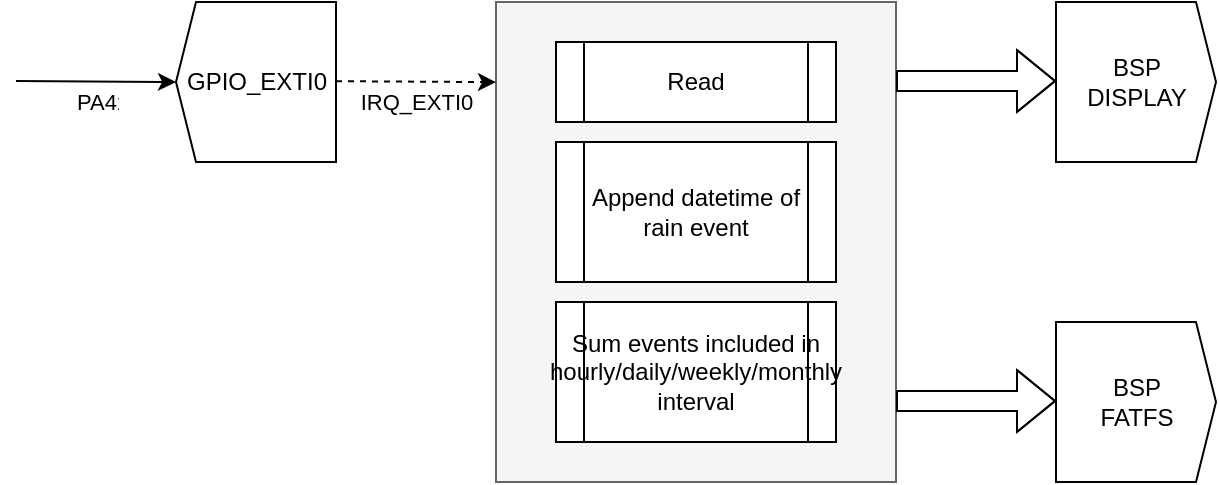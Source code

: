 <mxfile version="20.5.1" type="onedrive"><diagram id="VLGqVyAixK4j9__CVlZ4" name="Page-1"><mxGraphModel grid="1" page="1" gridSize="10" guides="1" tooltips="1" connect="1" arrows="1" fold="1" pageScale="1" pageWidth="827" pageHeight="1169" math="0" shadow="0"><root><mxCell id="0"/><mxCell id="1" parent="0"/><mxCell id="UTizPJIIOCNlSq5EZQVg-1" value="" style="rounded=0;whiteSpace=wrap;html=1;fillColor=#f5f5f5;strokeColor=#666666;fontColor=#333333;" vertex="1" parent="1"><mxGeometry x="350" y="150" width="200" height="240" as="geometry"/></mxCell><mxCell id="UTizPJIIOCNlSq5EZQVg-2" value="" style="endArrow=classic;html=1;rounded=0;entryX=0.5;entryY=1;entryDx=0;entryDy=0;" edge="1" parent="1"><mxGeometry width="50" height="50" relative="1" as="geometry"><mxPoint x="110" y="189.5" as="sourcePoint"/><mxPoint x="190" y="190" as="targetPoint"/></mxGeometry></mxCell><mxCell id="UTizPJIIOCNlSq5EZQVg-3" value="Text" style="edgeLabel;html=1;align=center;verticalAlign=middle;resizable=0;points=[];fontFamily=Helvetica;" connectable="0" vertex="1" parent="UTizPJIIOCNlSq5EZQVg-2"><mxGeometry x="0.334" y="-1" relative="1" as="geometry"><mxPoint x="-13" y="9" as="offset"/></mxGeometry></mxCell><mxCell id="UTizPJIIOCNlSq5EZQVg-4" value="GPIO_EXTI0" style="html=1;shadow=0;dashed=0;align=center;verticalAlign=middle;shape=mxgraph.arrows2.arrow;dy=0;dx=10;notch=0;fontFamily=Helvetica;direction=west;" vertex="1" parent="1"><mxGeometry x="190" y="150" width="80" height="80" as="geometry"/></mxCell><mxCell id="UTizPJIIOCNlSq5EZQVg-5" value="PA4" style="edgeLabel;html=1;align=center;verticalAlign=middle;resizable=0;points=[];fontFamily=Helvetica;absoluteArcSize=0;" connectable="0" vertex="1" parent="1"><mxGeometry x="149.996" y="200.0" as="geometry"/></mxCell><mxCell id="UTizPJIIOCNlSq5EZQVg-6" value="" style="endArrow=classic;html=1;rounded=0;entryX=0.5;entryY=1;entryDx=0;entryDy=0;dashed=1;" edge="1" parent="1"><mxGeometry width="50" height="50" relative="1" as="geometry"><mxPoint x="270" y="189.58" as="sourcePoint"/><mxPoint x="350" y="190.08" as="targetPoint"/></mxGeometry></mxCell><mxCell id="UTizPJIIOCNlSq5EZQVg-7" value="IRQ_EXTI0" style="edgeLabel;html=1;align=center;verticalAlign=middle;resizable=0;points=[];fontFamily=Helvetica;" connectable="0" vertex="1" parent="UTizPJIIOCNlSq5EZQVg-6"><mxGeometry x="0.4" y="-2" relative="1" as="geometry"><mxPoint x="-16" y="8" as="offset"/></mxGeometry></mxCell><mxCell id="UTizPJIIOCNlSq5EZQVg-8" value="Read" style="shape=process;whiteSpace=wrap;html=1;backgroundOutline=1;fontFamily=Helvetica;" vertex="1" parent="1"><mxGeometry x="380" y="170" width="140" height="40" as="geometry"/></mxCell><mxCell id="UTizPJIIOCNlSq5EZQVg-9" value="Append datetime of rain event" style="shape=process;whiteSpace=wrap;html=1;backgroundOutline=1;fontFamily=Helvetica;" vertex="1" parent="1"><mxGeometry x="380" y="220" width="140" height="70" as="geometry"/></mxCell><mxCell id="UTizPJIIOCNlSq5EZQVg-10" value="Sum events included in hourly/daily/weekly/monthly interval" style="shape=process;whiteSpace=wrap;html=1;backgroundOutline=1;fontFamily=Helvetica;" vertex="1" parent="1"><mxGeometry x="380" y="300" width="140" height="70" as="geometry"/></mxCell><mxCell id="UTizPJIIOCNlSq5EZQVg-11" value="&lt;div&gt;BSP &lt;br&gt;&lt;/div&gt;&lt;div&gt;FATFS&lt;/div&gt;" style="html=1;shadow=0;dashed=0;align=center;verticalAlign=middle;shape=mxgraph.arrows2.arrow;dy=0;dx=10;notch=0;fontFamily=Helvetica;direction=east;" vertex="1" parent="1"><mxGeometry x="630" y="310" width="80" height="80" as="geometry"/></mxCell><mxCell id="UTizPJIIOCNlSq5EZQVg-12" value="" style="shape=flexArrow;endArrow=classic;html=1;rounded=0;" edge="1" parent="1"><mxGeometry width="50" height="50" relative="1" as="geometry"><mxPoint x="550" y="349.5" as="sourcePoint"/><mxPoint x="630" y="349.5" as="targetPoint"/><Array as="points"><mxPoint x="560" y="349.5"/></Array></mxGeometry></mxCell><mxCell id="UTizPJIIOCNlSq5EZQVg-13" value="&lt;div&gt;BSP &lt;br&gt;&lt;/div&gt;&lt;div&gt;DISPLAY&lt;/div&gt;" style="html=1;shadow=0;dashed=0;align=center;verticalAlign=middle;shape=mxgraph.arrows2.arrow;dy=0;dx=10;notch=0;fontFamily=Helvetica;direction=east;" vertex="1" parent="1"><mxGeometry x="630" y="150" width="80" height="80" as="geometry"/></mxCell><mxCell id="UTizPJIIOCNlSq5EZQVg-14" value="" style="shape=flexArrow;endArrow=classic;html=1;rounded=0;" edge="1" parent="1"><mxGeometry width="50" height="50" relative="1" as="geometry"><mxPoint x="550" y="189.5" as="sourcePoint"/><mxPoint x="630" y="189.5" as="targetPoint"/><Array as="points"><mxPoint x="560" y="189.5"/></Array></mxGeometry></mxCell></root></mxGraphModel></diagram></mxfile>